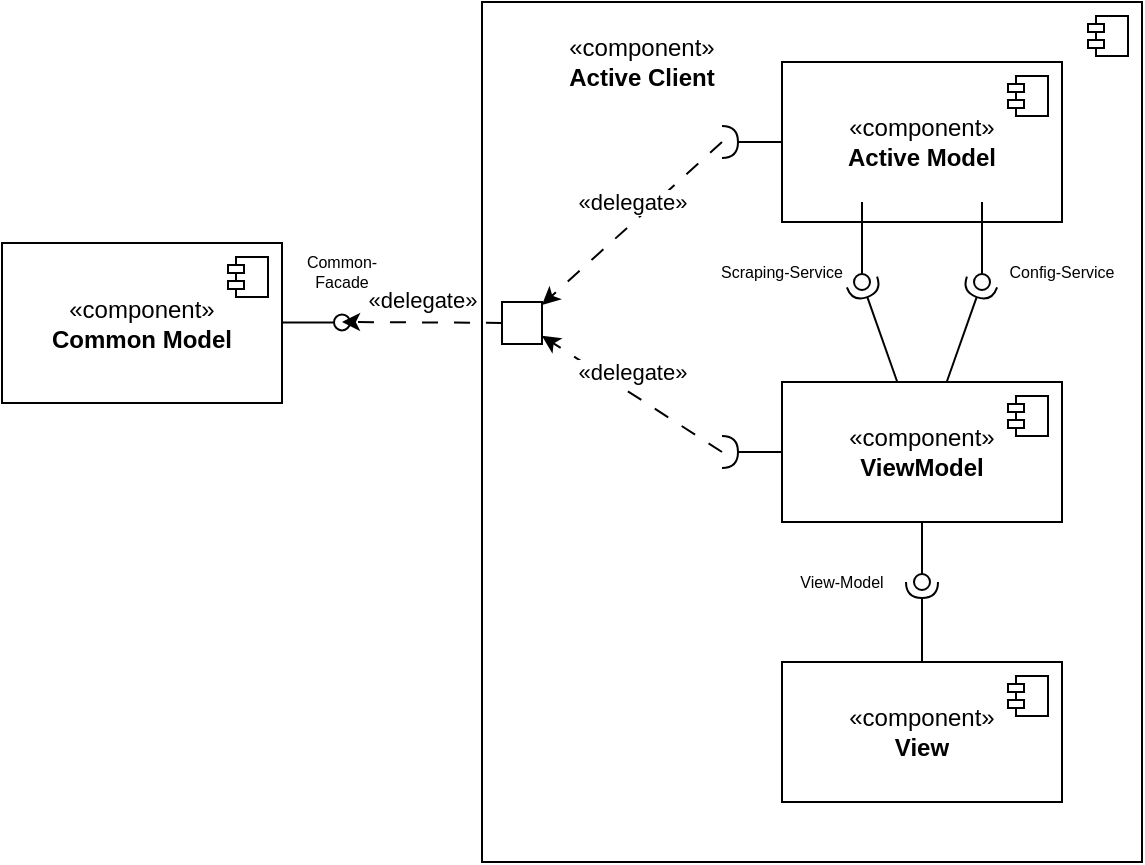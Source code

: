 <mxfile version="28.2.5">
  <diagram name="Seite-1" id="tv3RCUC1lsHie5otSo7a">
    <mxGraphModel dx="1056" dy="612" grid="1" gridSize="10" guides="1" tooltips="1" connect="1" arrows="1" fold="1" page="1" pageScale="1" pageWidth="827" pageHeight="1169" math="0" shadow="0">
      <root>
        <mxCell id="0" />
        <mxCell id="1" parent="0" />
        <mxCell id="zjGeTOThquZhaolVEsW3-137" value="" style="html=1;dropTarget=0;whiteSpace=wrap;" vertex="1" parent="1">
          <mxGeometry x="310" y="290" width="330" height="430" as="geometry" />
        </mxCell>
        <mxCell id="zjGeTOThquZhaolVEsW3-138" value="" style="shape=module;jettyWidth=8;jettyHeight=4;" vertex="1" parent="zjGeTOThquZhaolVEsW3-137">
          <mxGeometry x="1" width="20" height="20" relative="1" as="geometry">
            <mxPoint x="-27" y="7" as="offset" />
          </mxGeometry>
        </mxCell>
        <mxCell id="zjGeTOThquZhaolVEsW3-139" value="&lt;div&gt;«component»&lt;b&gt;&lt;br&gt;&lt;/b&gt;&lt;/div&gt;&lt;div&gt;&lt;b&gt;Common Model&lt;/b&gt;&lt;/div&gt;" style="html=1;dropTarget=0;whiteSpace=wrap;" vertex="1" parent="1">
          <mxGeometry x="70" y="410.5" width="140" height="80" as="geometry" />
        </mxCell>
        <mxCell id="zjGeTOThquZhaolVEsW3-140" value="" style="shape=module;jettyWidth=8;jettyHeight=4;" vertex="1" parent="zjGeTOThquZhaolVEsW3-139">
          <mxGeometry x="1" width="20" height="20" relative="1" as="geometry">
            <mxPoint x="-27" y="7" as="offset" />
          </mxGeometry>
        </mxCell>
        <mxCell id="zjGeTOThquZhaolVEsW3-141" value="" style="html=1;verticalAlign=bottom;labelBackgroundColor=none;endArrow=oval;endFill=0;endSize=8;rounded=0;" edge="1" parent="1">
          <mxGeometry width="160" relative="1" as="geometry">
            <mxPoint x="210" y="450.21" as="sourcePoint" />
            <mxPoint x="240" y="450.21" as="targetPoint" />
          </mxGeometry>
        </mxCell>
        <mxCell id="zjGeTOThquZhaolVEsW3-142" value="Common-Facade" style="text;html=1;align=center;verticalAlign=middle;whiteSpace=wrap;rounded=0;fontSize=8;" vertex="1" parent="1">
          <mxGeometry x="210" y="410" width="60" height="30" as="geometry" />
        </mxCell>
        <mxCell id="zjGeTOThquZhaolVEsW3-143" value="&lt;div&gt;«component»&lt;b&gt;&lt;br&gt;&lt;/b&gt;&lt;/div&gt;&lt;div&gt;&lt;b&gt;View&lt;/b&gt;&lt;/div&gt;" style="html=1;dropTarget=0;whiteSpace=wrap;" vertex="1" parent="1">
          <mxGeometry x="460" y="620" width="140" height="70" as="geometry" />
        </mxCell>
        <mxCell id="zjGeTOThquZhaolVEsW3-144" value="" style="shape=module;jettyWidth=8;jettyHeight=4;" vertex="1" parent="zjGeTOThquZhaolVEsW3-143">
          <mxGeometry x="1" width="20" height="20" relative="1" as="geometry">
            <mxPoint x="-27" y="7" as="offset" />
          </mxGeometry>
        </mxCell>
        <mxCell id="zjGeTOThquZhaolVEsW3-145" value="&lt;div&gt;«component»&lt;b&gt;&lt;br&gt;&lt;/b&gt;&lt;/div&gt;&lt;div&gt;&lt;b&gt;ViewModel&lt;/b&gt;&lt;/div&gt;" style="html=1;dropTarget=0;whiteSpace=wrap;" vertex="1" parent="1">
          <mxGeometry x="460" y="480" width="140" height="70" as="geometry" />
        </mxCell>
        <mxCell id="zjGeTOThquZhaolVEsW3-146" value="" style="shape=module;jettyWidth=8;jettyHeight=4;" vertex="1" parent="zjGeTOThquZhaolVEsW3-145">
          <mxGeometry x="1" width="20" height="20" relative="1" as="geometry">
            <mxPoint x="-27" y="7" as="offset" />
          </mxGeometry>
        </mxCell>
        <mxCell id="zjGeTOThquZhaolVEsW3-147" value="&lt;div&gt;«component»&lt;b&gt;&lt;br&gt;&lt;/b&gt;&lt;/div&gt;&lt;div&gt;&lt;b&gt;Active Model&lt;/b&gt;&lt;/div&gt;" style="html=1;dropTarget=0;whiteSpace=wrap;" vertex="1" parent="1">
          <mxGeometry x="460" y="320" width="140" height="80" as="geometry" />
        </mxCell>
        <mxCell id="zjGeTOThquZhaolVEsW3-148" value="" style="shape=module;jettyWidth=8;jettyHeight=4;" vertex="1" parent="zjGeTOThquZhaolVEsW3-147">
          <mxGeometry x="1" width="20" height="20" relative="1" as="geometry">
            <mxPoint x="-27" y="7" as="offset" />
          </mxGeometry>
        </mxCell>
        <mxCell id="zjGeTOThquZhaolVEsW3-149" value="" style="html=1;verticalAlign=bottom;labelBackgroundColor=none;endArrow=oval;endFill=0;endSize=8;rounded=0;" edge="1" parent="1" source="zjGeTOThquZhaolVEsW3-145">
          <mxGeometry width="160" relative="1" as="geometry">
            <mxPoint x="310" y="495" as="sourcePoint" />
            <mxPoint x="530" y="580" as="targetPoint" />
          </mxGeometry>
        </mxCell>
        <mxCell id="zjGeTOThquZhaolVEsW3-150" value="View-Model" style="text;html=1;align=center;verticalAlign=middle;whiteSpace=wrap;rounded=0;fontSize=8;" vertex="1" parent="1">
          <mxGeometry x="460" y="565" width="60" height="30" as="geometry" />
        </mxCell>
        <mxCell id="zjGeTOThquZhaolVEsW3-153" value="" style="rounded=0;orthogonalLoop=1;jettySize=auto;html=1;endArrow=halfCircle;endFill=0;endSize=6;strokeWidth=1;sketch=0;fontSize=12;" edge="1" parent="1" source="zjGeTOThquZhaolVEsW3-143">
          <mxGeometry relative="1" as="geometry">
            <mxPoint x="630" y="575" as="sourcePoint" />
            <mxPoint x="530" y="580" as="targetPoint" />
          </mxGeometry>
        </mxCell>
        <mxCell id="zjGeTOThquZhaolVEsW3-155" value="" style="html=1;verticalAlign=bottom;labelBackgroundColor=none;endArrow=oval;endFill=0;endSize=8;rounded=0;" edge="1" parent="1">
          <mxGeometry width="160" relative="1" as="geometry">
            <mxPoint x="500" y="390" as="sourcePoint" />
            <mxPoint x="500" y="430" as="targetPoint" />
          </mxGeometry>
        </mxCell>
        <mxCell id="zjGeTOThquZhaolVEsW3-156" value="" style="rounded=0;orthogonalLoop=1;jettySize=auto;html=1;endArrow=halfCircle;endFill=0;endSize=6;strokeWidth=1;sketch=0;fontSize=12;" edge="1" parent="1" source="zjGeTOThquZhaolVEsW3-145">
          <mxGeometry relative="1" as="geometry">
            <mxPoint x="549" y="560" as="sourcePoint" />
            <mxPoint x="430" y="515" as="targetPoint" />
          </mxGeometry>
        </mxCell>
        <mxCell id="zjGeTOThquZhaolVEsW3-157" value="" style="html=1;verticalAlign=bottom;labelBackgroundColor=none;endArrow=oval;endFill=0;endSize=8;rounded=0;" edge="1" parent="1">
          <mxGeometry width="160" relative="1" as="geometry">
            <mxPoint x="560" y="390" as="sourcePoint" />
            <mxPoint x="560" y="430" as="targetPoint" />
          </mxGeometry>
        </mxCell>
        <mxCell id="zjGeTOThquZhaolVEsW3-158" value="Scraping-Service" style="text;html=1;align=center;verticalAlign=middle;whiteSpace=wrap;rounded=0;fontSize=8;" vertex="1" parent="1">
          <mxGeometry x="420" y="410" width="80" height="30" as="geometry" />
        </mxCell>
        <mxCell id="zjGeTOThquZhaolVEsW3-159" value="Config-Service" style="text;html=1;align=center;verticalAlign=middle;whiteSpace=wrap;rounded=0;fontSize=8;" vertex="1" parent="1">
          <mxGeometry x="570" y="410" width="60" height="30" as="geometry" />
        </mxCell>
        <mxCell id="zjGeTOThquZhaolVEsW3-160" value="" style="rounded=0;orthogonalLoop=1;jettySize=auto;html=1;endArrow=halfCircle;endFill=0;endSize=6;strokeWidth=1;sketch=0;fontSize=12;" edge="1" parent="1" source="zjGeTOThquZhaolVEsW3-145">
          <mxGeometry relative="1" as="geometry">
            <mxPoint x="470" y="501" as="sourcePoint" />
            <mxPoint x="500" y="430" as="targetPoint" />
          </mxGeometry>
        </mxCell>
        <mxCell id="zjGeTOThquZhaolVEsW3-161" value="" style="rounded=0;orthogonalLoop=1;jettySize=auto;html=1;endArrow=halfCircle;endFill=0;endSize=6;strokeWidth=1;sketch=0;fontSize=12;" edge="1" parent="1" source="zjGeTOThquZhaolVEsW3-145">
          <mxGeometry relative="1" as="geometry">
            <mxPoint x="528" y="490" as="sourcePoint" />
            <mxPoint x="560" y="430" as="targetPoint" />
          </mxGeometry>
        </mxCell>
        <mxCell id="zjGeTOThquZhaolVEsW3-162" value="" style="html=1;rounded=0;" vertex="1" parent="1">
          <mxGeometry x="320" y="440" width="20" height="21" as="geometry" />
        </mxCell>
        <mxCell id="zjGeTOThquZhaolVEsW3-163" value="&lt;div&gt;&lt;div&gt;«delegate»&lt;/div&gt;&lt;/div&gt;" style="rounded=0;orthogonalLoop=1;jettySize=auto;html=1;dashed=1;dashPattern=8 8;spacingBottom=22;" edge="1" parent="1" target="zjGeTOThquZhaolVEsW3-162">
          <mxGeometry relative="1" as="geometry">
            <mxPoint x="440" y="535" as="targetPoint" />
            <mxPoint x="430" y="515" as="sourcePoint" />
          </mxGeometry>
        </mxCell>
        <mxCell id="zjGeTOThquZhaolVEsW3-164" value="&lt;div&gt;&lt;div&gt;«component»&lt;/div&gt;&lt;/div&gt;&lt;div&gt;&lt;b&gt;Active Client&lt;/b&gt;&lt;/div&gt;" style="text;html=1;align=center;verticalAlign=middle;whiteSpace=wrap;rounded=0;" vertex="1" parent="1">
          <mxGeometry x="340" y="295" width="100" height="50" as="geometry" />
        </mxCell>
        <mxCell id="zjGeTOThquZhaolVEsW3-165" value="&lt;div&gt;&lt;div&gt;«delegate»&lt;/div&gt;&lt;/div&gt;" style="rounded=0;orthogonalLoop=1;jettySize=auto;html=1;dashed=1;dashPattern=8 8;spacingBottom=22;" edge="1" parent="1" source="zjGeTOThquZhaolVEsW3-162">
          <mxGeometry relative="1" as="geometry">
            <mxPoint x="240" y="450" as="targetPoint" />
            <mxPoint x="310" y="510" as="sourcePoint" />
          </mxGeometry>
        </mxCell>
        <mxCell id="zjGeTOThquZhaolVEsW3-166" value="" style="rounded=0;orthogonalLoop=1;jettySize=auto;html=1;endArrow=halfCircle;endFill=0;endSize=6;strokeWidth=1;sketch=0;fontSize=12;" edge="1" parent="1" source="zjGeTOThquZhaolVEsW3-147">
          <mxGeometry relative="1" as="geometry">
            <mxPoint x="528" y="490" as="sourcePoint" />
            <mxPoint x="430" y="360" as="targetPoint" />
          </mxGeometry>
        </mxCell>
        <mxCell id="zjGeTOThquZhaolVEsW3-167" value="&lt;div&gt;&lt;div&gt;«delegate»&lt;/div&gt;&lt;/div&gt;" style="rounded=0;orthogonalLoop=1;jettySize=auto;html=1;dashed=1;dashPattern=8 8;spacingBottom=22;" edge="1" parent="1" target="zjGeTOThquZhaolVEsW3-162">
          <mxGeometry relative="1" as="geometry">
            <mxPoint x="350" y="467" as="targetPoint" />
            <mxPoint x="430" y="360" as="sourcePoint" />
          </mxGeometry>
        </mxCell>
      </root>
    </mxGraphModel>
  </diagram>
</mxfile>
